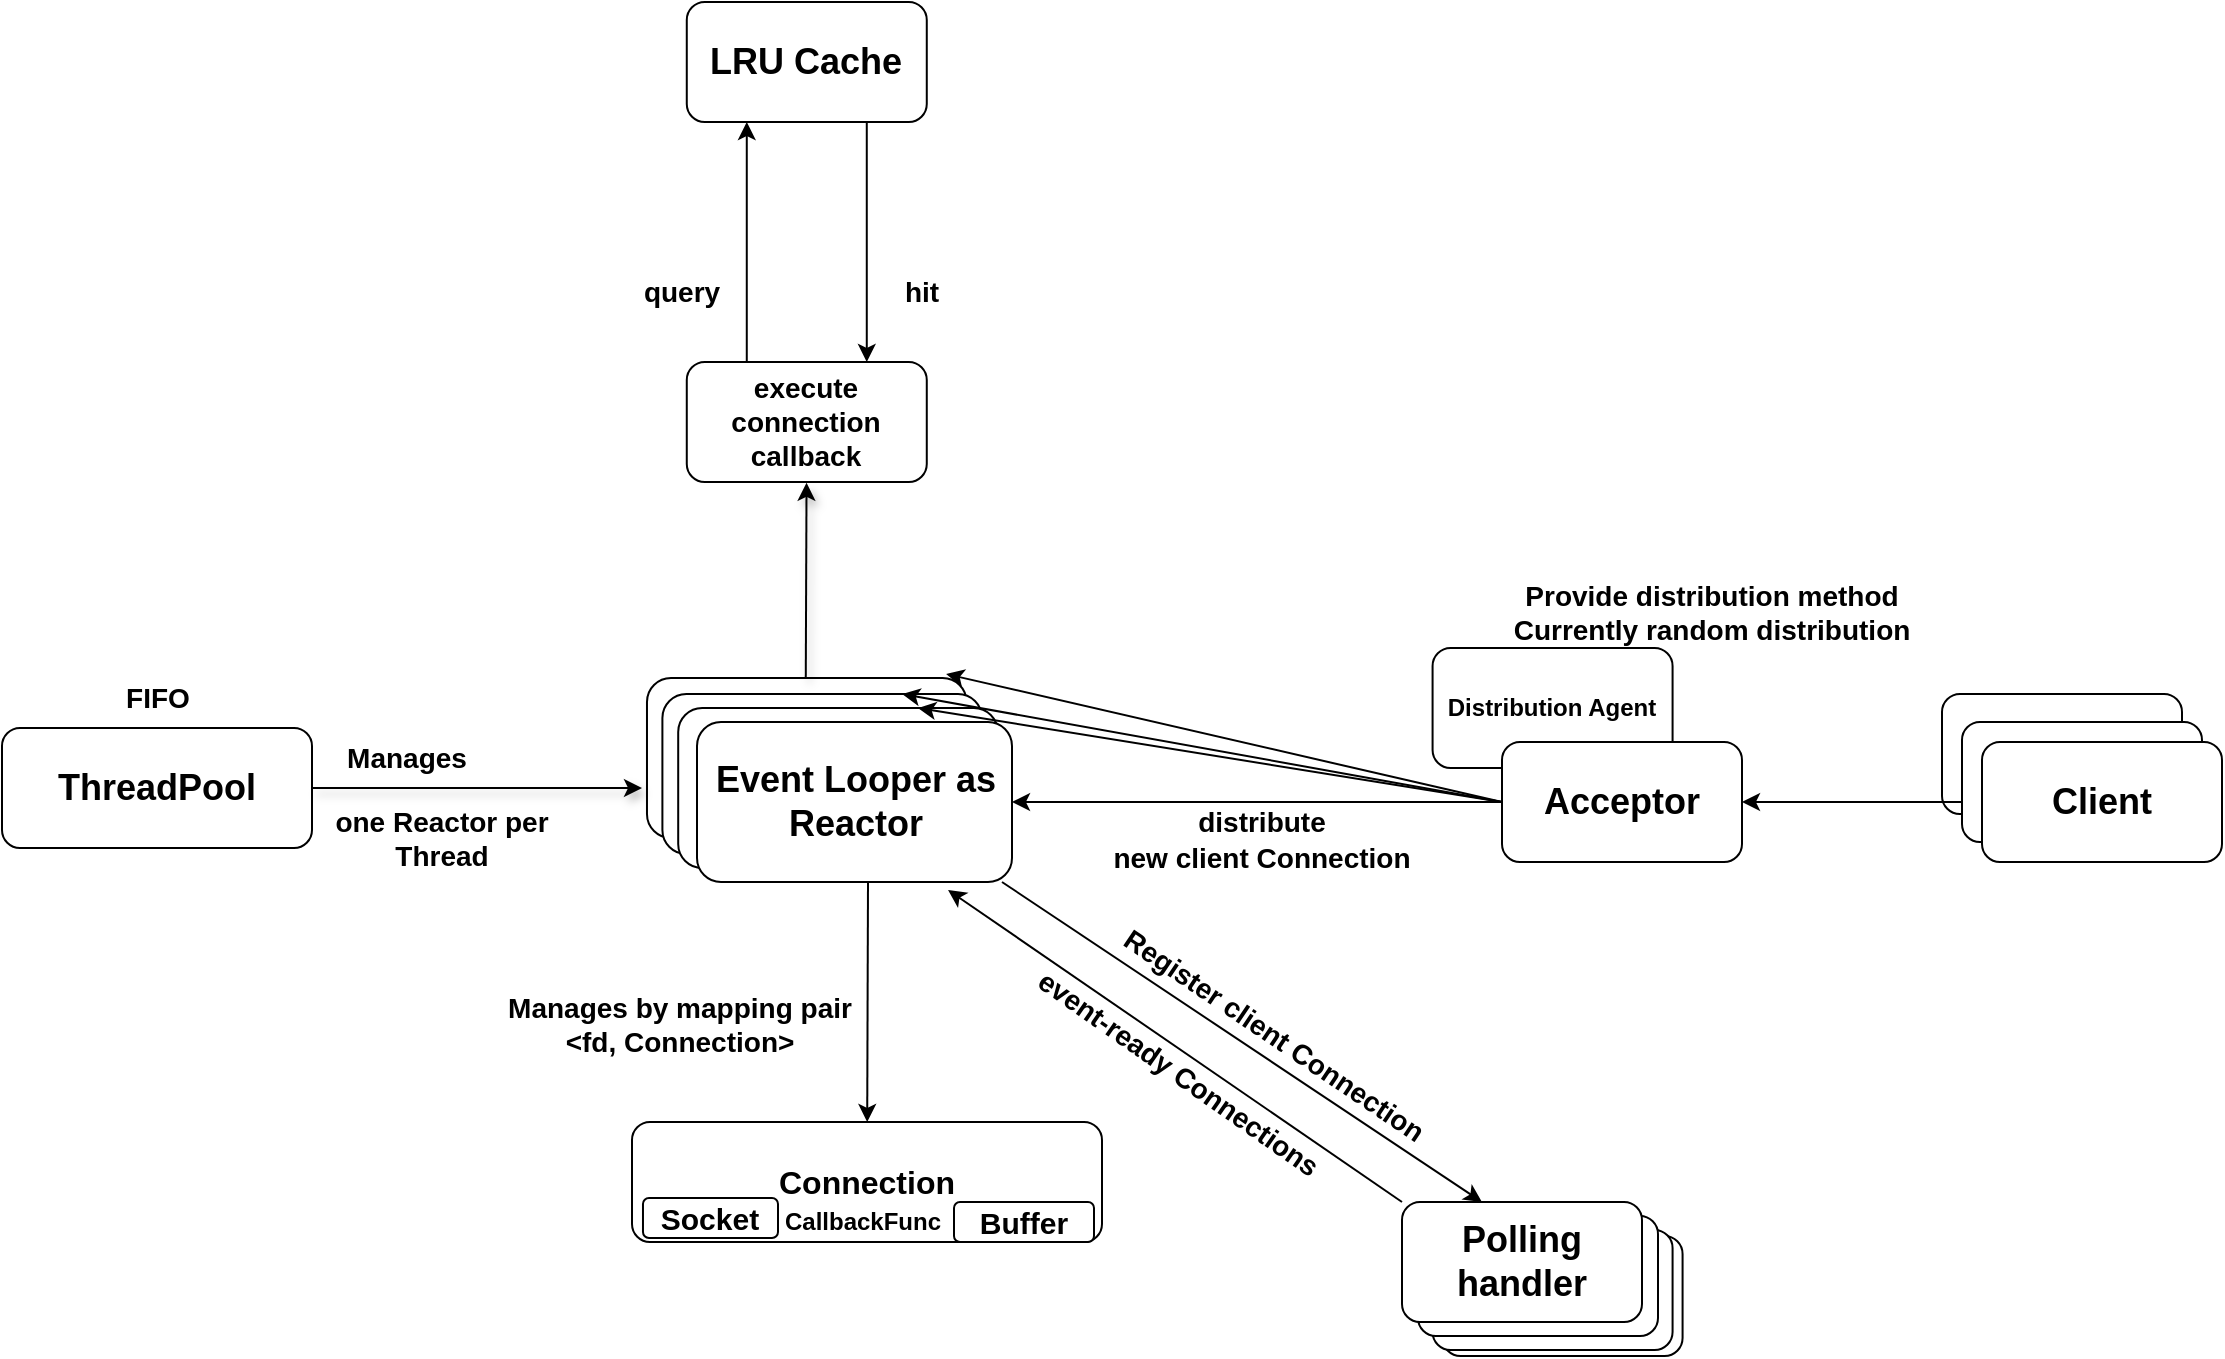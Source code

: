 <mxfile version="21.1.2" type="device">
  <diagram id="esfpZpgDXAsVdFECxgzg" name="Page-1">
    <mxGraphModel dx="1948" dy="1928" grid="1" gridSize="10" guides="1" tooltips="1" connect="1" arrows="1" fold="1" page="1" pageScale="1" pageWidth="850" pageHeight="1100" math="0" shadow="0">
      <root>
        <mxCell id="0" />
        <mxCell id="1" parent="0" />
        <mxCell id="d0ucu0o-iv_U40lnH4kq-30" value="" style="rounded=1;whiteSpace=wrap;html=1;" vertex="1" parent="1">
          <mxGeometry x="740" y="106" width="120" height="60" as="geometry" />
        </mxCell>
        <mxCell id="7lDU9gg_2Zxta04Pnsv7-9" value="" style="rounded=1;whiteSpace=wrap;html=1;" parent="1" vertex="1">
          <mxGeometry x="490.29" y="377" width="120" height="60" as="geometry" />
        </mxCell>
        <mxCell id="7lDU9gg_2Zxta04Pnsv7-7" value="" style="rounded=1;whiteSpace=wrap;html=1;" parent="1" vertex="1">
          <mxGeometry x="485.29" y="374" width="120" height="60" as="geometry" />
        </mxCell>
        <mxCell id="7lDU9gg_2Zxta04Pnsv7-8" value="" style="rounded=1;whiteSpace=wrap;html=1;" parent="1" vertex="1">
          <mxGeometry x="478" y="367" width="120" height="60" as="geometry" />
        </mxCell>
        <mxCell id="7lDU9gg_2Zxta04Pnsv7-3" value="" style="rounded=1;whiteSpace=wrap;html=1;" parent="1" vertex="1">
          <mxGeometry x="92.49" y="98" width="159.8" height="80" as="geometry" />
        </mxCell>
        <mxCell id="7lDU9gg_2Zxta04Pnsv7-2" value="" style="rounded=1;whiteSpace=wrap;html=1;" parent="1" vertex="1">
          <mxGeometry x="100.2" y="106" width="159.8" height="80" as="geometry" />
        </mxCell>
        <mxCell id="7lDU9gg_2Zxta04Pnsv7-1" value="" style="rounded=1;whiteSpace=wrap;html=1;" parent="1" vertex="1">
          <mxGeometry x="108.1" y="113" width="159.8" height="80" as="geometry" />
        </mxCell>
        <mxCell id="Hn_TuwxSXXSeb5h-D6Jl-1" value="&lt;b&gt;&lt;font style=&quot;font-size: 18px;&quot;&gt;Polling handler&lt;/font&gt;&lt;/b&gt;" style="rounded=1;whiteSpace=wrap;html=1;" parent="1" vertex="1">
          <mxGeometry x="470" y="360" width="120" height="60" as="geometry" />
        </mxCell>
        <mxCell id="Hn_TuwxSXXSeb5h-D6Jl-3" value="&lt;b&gt;&lt;font style=&quot;font-size: 16px;&quot;&gt;Connection&lt;/font&gt;&lt;/b&gt;" style="rounded=1;whiteSpace=wrap;html=1;fontSize=18;" parent="1" vertex="1">
          <mxGeometry x="85" y="320" width="235" height="60" as="geometry" />
        </mxCell>
        <mxCell id="Hn_TuwxSXXSeb5h-D6Jl-4" value="&lt;b&gt;&lt;font style=&quot;font-size: 15px;&quot;&gt;Buffer&lt;/font&gt;&lt;/b&gt;" style="rounded=1;whiteSpace=wrap;html=1;fontSize=18;" parent="1" vertex="1">
          <mxGeometry x="246" y="360" width="70" height="20" as="geometry" />
        </mxCell>
        <mxCell id="Hn_TuwxSXXSeb5h-D6Jl-5" value="&lt;b&gt;&lt;font style=&quot;font-size: 15px;&quot;&gt;Socket&lt;/font&gt;&lt;/b&gt;" style="rounded=1;whiteSpace=wrap;html=1;fontSize=18;" parent="1" vertex="1">
          <mxGeometry x="90.49" y="358" width="67.51" height="20" as="geometry" />
        </mxCell>
        <mxCell id="Hn_TuwxSXXSeb5h-D6Jl-6" value="&lt;b&gt;&lt;font style=&quot;font-size: 12px;&quot;&gt;CallbackFunc&lt;/font&gt;&lt;/b&gt;" style="text;html=1;strokeColor=none;fillColor=none;align=center;verticalAlign=middle;whiteSpace=wrap;rounded=0;fontSize=18;" parent="1" vertex="1">
          <mxGeometry x="180.79" y="363" width="39.21" height="10" as="geometry" />
        </mxCell>
        <mxCell id="Hn_TuwxSXXSeb5h-D6Jl-7" value="&lt;b&gt;&lt;font style=&quot;font-size: 18px;&quot;&gt;Event Looper as Reactor&lt;/font&gt;&lt;/b&gt;" style="rounded=1;whiteSpace=wrap;html=1;fontSize=14;" parent="1" vertex="1">
          <mxGeometry x="117.5" y="120" width="157.5" height="80" as="geometry" />
        </mxCell>
        <mxCell id="Hn_TuwxSXXSeb5h-D6Jl-12" value="&lt;b&gt;ThreadPool&lt;/b&gt;" style="rounded=1;whiteSpace=wrap;html=1;fontSize=18;" parent="1" vertex="1">
          <mxGeometry x="-230" y="123" width="155" height="60" as="geometry" />
        </mxCell>
        <mxCell id="Hn_TuwxSXXSeb5h-D6Jl-14" value="" style="endArrow=classic;html=1;rounded=0;fontSize=18;entryX=0.333;entryY=0;entryDx=0;entryDy=0;entryPerimeter=0;" parent="1" target="Hn_TuwxSXXSeb5h-D6Jl-1" edge="1">
          <mxGeometry width="50" height="50" relative="1" as="geometry">
            <mxPoint x="270" y="200" as="sourcePoint" />
            <mxPoint x="506.818" y="350" as="targetPoint" />
          </mxGeometry>
        </mxCell>
        <mxCell id="Hn_TuwxSXXSeb5h-D6Jl-16" value="&lt;b&gt;&lt;font style=&quot;font-size: 14px;&quot;&gt;Register client Connection&lt;/font&gt;&lt;/b&gt;" style="text;html=1;strokeColor=none;fillColor=none;align=center;verticalAlign=middle;whiteSpace=wrap;rounded=0;fontSize=18;rotation=34;" parent="1" vertex="1">
          <mxGeometry x="286.16" y="255.64" width="241.71" height="40" as="geometry" />
        </mxCell>
        <mxCell id="Hn_TuwxSXXSeb5h-D6Jl-18" value="" style="endArrow=classic;html=1;rounded=0;fontSize=15;exitX=0;exitY=0;exitDx=0;exitDy=0;entryX=0.797;entryY=1.05;entryDx=0;entryDy=0;entryPerimeter=0;" parent="1" source="Hn_TuwxSXXSeb5h-D6Jl-1" target="Hn_TuwxSXXSeb5h-D6Jl-7" edge="1">
          <mxGeometry width="50" height="50" relative="1" as="geometry">
            <mxPoint x="370" y="350" as="sourcePoint" />
            <mxPoint x="260" y="220" as="targetPoint" />
          </mxGeometry>
        </mxCell>
        <mxCell id="Hn_TuwxSXXSeb5h-D6Jl-19" value="&lt;b&gt;&lt;font style=&quot;font-size: 14px;&quot;&gt;event-ready Connections&lt;/font&gt;&lt;/b&gt;" style="text;html=1;strokeColor=none;fillColor=none;align=center;verticalAlign=middle;whiteSpace=wrap;rounded=0;fontSize=15;rotation=35;" parent="1" vertex="1">
          <mxGeometry x="244" y="280" width="230" height="30" as="geometry" />
        </mxCell>
        <mxCell id="Hn_TuwxSXXSeb5h-D6Jl-21" value="&lt;b style=&quot;font-size: 14px;&quot;&gt;distribute&lt;br&gt;new client Connection&lt;/b&gt;" style="text;html=1;strokeColor=none;fillColor=none;align=center;verticalAlign=middle;whiteSpace=wrap;rounded=0;fontSize=15;rotation=0;" parent="1" vertex="1">
          <mxGeometry x="315.29" y="163" width="170" height="30" as="geometry" />
        </mxCell>
        <mxCell id="Hn_TuwxSXXSeb5h-D6Jl-36" value="" style="endArrow=classic;html=1;rounded=0;fontSize=12;exitX=0.5;exitY=1;exitDx=0;exitDy=0;" parent="1" target="Hn_TuwxSXXSeb5h-D6Jl-3" edge="1">
          <mxGeometry width="50" height="50" relative="1" as="geometry">
            <mxPoint x="203" y="200" as="sourcePoint" />
            <mxPoint x="270" y="160" as="targetPoint" />
          </mxGeometry>
        </mxCell>
        <mxCell id="Hn_TuwxSXXSeb5h-D6Jl-37" value="&lt;b style=&quot;font-size: 14px;&quot;&gt;Manages by mapping pair&lt;br&gt;&amp;lt;fd, Connection&amp;gt;&lt;/b&gt;" style="text;html=1;strokeColor=none;fillColor=none;align=center;verticalAlign=middle;whiteSpace=wrap;rounded=0;fontSize=12;" parent="1" vertex="1">
          <mxGeometry y="255.64" width="218" height="30" as="geometry" />
        </mxCell>
        <mxCell id="Hn_TuwxSXXSeb5h-D6Jl-43" value="&lt;span style=&quot;font-size: 14px;&quot;&gt;&lt;b&gt;FIFO&lt;/b&gt;&lt;/span&gt;" style="text;html=1;strokeColor=none;fillColor=none;align=center;verticalAlign=middle;whiteSpace=wrap;rounded=0;fontSize=13;" parent="1" vertex="1">
          <mxGeometry x="-197.5" y="93" width="90" height="30" as="geometry" />
        </mxCell>
        <mxCell id="7lDU9gg_2Zxta04Pnsv7-16" style="edgeStyle=orthogonalEdgeStyle;rounded=0;orthogonalLoop=1;jettySize=auto;html=1;fontSize=15;exitX=0;exitY=0.5;exitDx=0;exitDy=0;" parent="1" source="d0ucu0o-iv_U40lnH4kq-22" target="Hn_TuwxSXXSeb5h-D6Jl-2" edge="1">
          <mxGeometry relative="1" as="geometry">
            <mxPoint x="760" y="160" as="sourcePoint" />
          </mxGeometry>
        </mxCell>
        <mxCell id="7lDU9gg_2Zxta04Pnsv7-22" value="" style="endArrow=classic;html=1;rounded=0;shadow=1;strokeWidth=1;fontSize=14;exitX=1;exitY=0.5;exitDx=0;exitDy=0;" parent="1" edge="1" source="Hn_TuwxSXXSeb5h-D6Jl-12">
          <mxGeometry width="50" height="50" relative="1" as="geometry">
            <mxPoint x="-5" y="152.5" as="sourcePoint" />
            <mxPoint x="90" y="153" as="targetPoint" />
          </mxGeometry>
        </mxCell>
        <mxCell id="7lDU9gg_2Zxta04Pnsv7-24" value="&lt;font size=&quot;1&quot; style=&quot;&quot;&gt;&lt;b style=&quot;font-size: 14px;&quot;&gt;Manages&lt;/b&gt;&lt;/font&gt;" style="text;html=1;strokeColor=none;fillColor=none;align=center;verticalAlign=middle;whiteSpace=wrap;rounded=0;fontSize=14;" parent="1" vertex="1">
          <mxGeometry x="-75" y="123" width="95" height="30" as="geometry" />
        </mxCell>
        <mxCell id="7lDU9gg_2Zxta04Pnsv7-26" value="" style="endArrow=classic;html=1;rounded=0;shadow=1;strokeWidth=1;fontSize=12;" parent="1" edge="1">
          <mxGeometry x="1" y="-180" width="50" height="50" relative="1" as="geometry">
            <mxPoint x="171.89" y="98" as="sourcePoint" />
            <mxPoint x="172.269" y="0.4" as="targetPoint" />
            <mxPoint y="-10" as="offset" />
          </mxGeometry>
        </mxCell>
        <mxCell id="fU4rXvOc1HCyIIU2ADZ5-10" value="&lt;b&gt;hit&lt;/b&gt;" style="text;html=1;strokeColor=none;fillColor=none;align=center;verticalAlign=middle;whiteSpace=wrap;rounded=0;fontSize=14;" parent="1" vertex="1">
          <mxGeometry x="200.0" y="-110" width="60" height="30" as="geometry" />
        </mxCell>
        <mxCell id="fU4rXvOc1HCyIIU2ADZ5-11" value="&lt;b&gt;query&lt;/b&gt;" style="text;html=1;strokeColor=none;fillColor=none;align=center;verticalAlign=middle;whiteSpace=wrap;rounded=0;fontSize=14;" parent="1" vertex="1">
          <mxGeometry x="80" y="-110" width="60" height="30" as="geometry" />
        </mxCell>
        <mxCell id="d0ucu0o-iv_U40lnH4kq-27" style="edgeStyle=orthogonalEdgeStyle;rounded=0;orthogonalLoop=1;jettySize=auto;html=1;exitX=0.75;exitY=1;exitDx=0;exitDy=0;entryX=0.75;entryY=0;entryDx=0;entryDy=0;" edge="1" parent="1" source="d0ucu0o-iv_U40lnH4kq-2" target="d0ucu0o-iv_U40lnH4kq-25">
          <mxGeometry relative="1" as="geometry" />
        </mxCell>
        <mxCell id="d0ucu0o-iv_U40lnH4kq-2" value="&lt;b&gt;&lt;font style=&quot;font-size: 18px;&quot;&gt;LRU Cache&lt;/font&gt;&lt;/b&gt;" style="rounded=1;whiteSpace=wrap;html=1;" vertex="1" parent="1">
          <mxGeometry x="112.39" y="-240" width="120" height="60" as="geometry" />
        </mxCell>
        <mxCell id="d0ucu0o-iv_U40lnH4kq-3" value="&lt;b&gt;&lt;font style=&quot;font-size: 14px;&quot;&gt;one Reactor per Thread&lt;/font&gt;&lt;/b&gt;" style="text;html=1;strokeColor=none;fillColor=none;align=center;verticalAlign=middle;whiteSpace=wrap;rounded=0;" vertex="1" parent="1">
          <mxGeometry x="-70" y="163" width="120" height="30" as="geometry" />
        </mxCell>
        <mxCell id="d0ucu0o-iv_U40lnH4kq-11" value="&lt;b&gt;Distribution Agent&lt;/b&gt;" style="rounded=1;whiteSpace=wrap;html=1;" vertex="1" parent="1">
          <mxGeometry x="485.29" y="83" width="120" height="60" as="geometry" />
        </mxCell>
        <mxCell id="Hn_TuwxSXXSeb5h-D6Jl-2" value="&lt;b&gt;Acceptor&lt;/b&gt;" style="rounded=1;whiteSpace=wrap;html=1;fontSize=18;" parent="1" vertex="1">
          <mxGeometry x="520" y="130" width="120" height="60" as="geometry" />
        </mxCell>
        <mxCell id="d0ucu0o-iv_U40lnH4kq-12" value="&lt;b style=&quot;font-size: 14px;&quot;&gt;Provide distribution method&lt;br&gt;Currently random distribution&lt;/b&gt;" style="text;html=1;strokeColor=none;fillColor=none;align=center;verticalAlign=middle;whiteSpace=wrap;rounded=0;" vertex="1" parent="1">
          <mxGeometry x="510" y="50" width="230" height="30" as="geometry" />
        </mxCell>
        <mxCell id="d0ucu0o-iv_U40lnH4kq-17" value="" style="endArrow=classic;html=1;rounded=0;exitX=0;exitY=0.5;exitDx=0;exitDy=0;entryX=1;entryY=0.5;entryDx=0;entryDy=0;" edge="1" parent="1" source="Hn_TuwxSXXSeb5h-D6Jl-2" target="Hn_TuwxSXXSeb5h-D6Jl-7">
          <mxGeometry width="50" height="50" relative="1" as="geometry">
            <mxPoint x="360" y="170" as="sourcePoint" />
            <mxPoint x="410" y="120" as="targetPoint" />
          </mxGeometry>
        </mxCell>
        <mxCell id="d0ucu0o-iv_U40lnH4kq-19" value="" style="endArrow=classic;html=1;rounded=0;entryX=0.75;entryY=0;entryDx=0;entryDy=0;" edge="1" parent="1" target="7lDU9gg_2Zxta04Pnsv7-1">
          <mxGeometry width="50" height="50" relative="1" as="geometry">
            <mxPoint x="520" y="160" as="sourcePoint" />
            <mxPoint x="285" y="170" as="targetPoint" />
          </mxGeometry>
        </mxCell>
        <mxCell id="d0ucu0o-iv_U40lnH4kq-20" value="" style="endArrow=classic;html=1;rounded=0;entryX=0.75;entryY=0;entryDx=0;entryDy=0;" edge="1" parent="1" target="7lDU9gg_2Zxta04Pnsv7-2">
          <mxGeometry width="50" height="50" relative="1" as="geometry">
            <mxPoint x="520" y="160" as="sourcePoint" />
            <mxPoint x="295" y="180" as="targetPoint" />
          </mxGeometry>
        </mxCell>
        <mxCell id="d0ucu0o-iv_U40lnH4kq-21" value="" style="endArrow=classic;html=1;rounded=0;exitX=0;exitY=0.5;exitDx=0;exitDy=0;entryX=0.936;entryY=-0.025;entryDx=0;entryDy=0;entryPerimeter=0;" edge="1" parent="1" source="Hn_TuwxSXXSeb5h-D6Jl-2" target="7lDU9gg_2Zxta04Pnsv7-3">
          <mxGeometry width="50" height="50" relative="1" as="geometry">
            <mxPoint x="550" y="190" as="sourcePoint" />
            <mxPoint x="305" y="190" as="targetPoint" />
          </mxGeometry>
        </mxCell>
        <mxCell id="d0ucu0o-iv_U40lnH4kq-26" style="edgeStyle=orthogonalEdgeStyle;rounded=0;orthogonalLoop=1;jettySize=auto;html=1;exitX=0.25;exitY=0;exitDx=0;exitDy=0;entryX=0.25;entryY=1;entryDx=0;entryDy=0;" edge="1" parent="1" source="d0ucu0o-iv_U40lnH4kq-25" target="d0ucu0o-iv_U40lnH4kq-2">
          <mxGeometry relative="1" as="geometry" />
        </mxCell>
        <mxCell id="d0ucu0o-iv_U40lnH4kq-25" value="&lt;font size=&quot;1&quot; style=&quot;&quot;&gt;&lt;b style=&quot;font-size: 14px;&quot;&gt;execute connection callback&lt;/b&gt;&lt;/font&gt;" style="rounded=1;whiteSpace=wrap;html=1;" vertex="1" parent="1">
          <mxGeometry x="112.39" y="-60" width="120" height="60" as="geometry" />
        </mxCell>
        <mxCell id="7lDU9gg_2Zxta04Pnsv7-17" value="&lt;b&gt;&lt;font style=&quot;font-size: 16px;&quot;&gt;client&lt;/font&gt;&lt;/b&gt;" style="text;html=1;strokeColor=none;fillColor=none;align=center;verticalAlign=middle;whiteSpace=wrap;rounded=0;fontSize=15;" parent="1" vertex="1">
          <mxGeometry x="780" y="145" width="60" height="30" as="geometry" />
        </mxCell>
        <mxCell id="d0ucu0o-iv_U40lnH4kq-28" value="" style="rounded=1;whiteSpace=wrap;html=1;" vertex="1" parent="1">
          <mxGeometry x="750" y="120" width="120" height="60" as="geometry" />
        </mxCell>
        <mxCell id="d0ucu0o-iv_U40lnH4kq-22" value="&lt;b&gt;&lt;font style=&quot;font-size: 18px;&quot;&gt;Client&lt;/font&gt;&lt;/b&gt;" style="rounded=1;whiteSpace=wrap;html=1;" vertex="1" parent="1">
          <mxGeometry x="760" y="130" width="120" height="60" as="geometry" />
        </mxCell>
      </root>
    </mxGraphModel>
  </diagram>
</mxfile>
